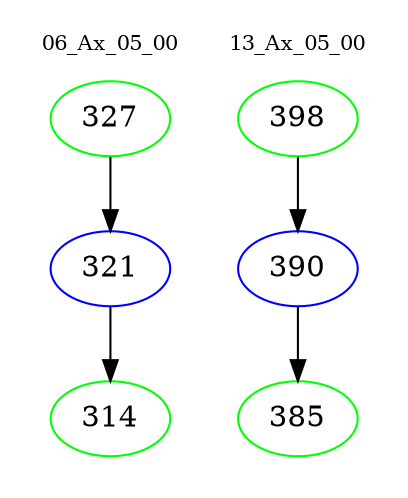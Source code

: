 digraph{
subgraph cluster_0 {
color = white
label = "06_Ax_05_00";
fontsize=10;
T0_327 [label="327", color="green"]
T0_327 -> T0_321 [color="black"]
T0_321 [label="321", color="blue"]
T0_321 -> T0_314 [color="black"]
T0_314 [label="314", color="green"]
}
subgraph cluster_1 {
color = white
label = "13_Ax_05_00";
fontsize=10;
T1_398 [label="398", color="green"]
T1_398 -> T1_390 [color="black"]
T1_390 [label="390", color="blue"]
T1_390 -> T1_385 [color="black"]
T1_385 [label="385", color="green"]
}
}
